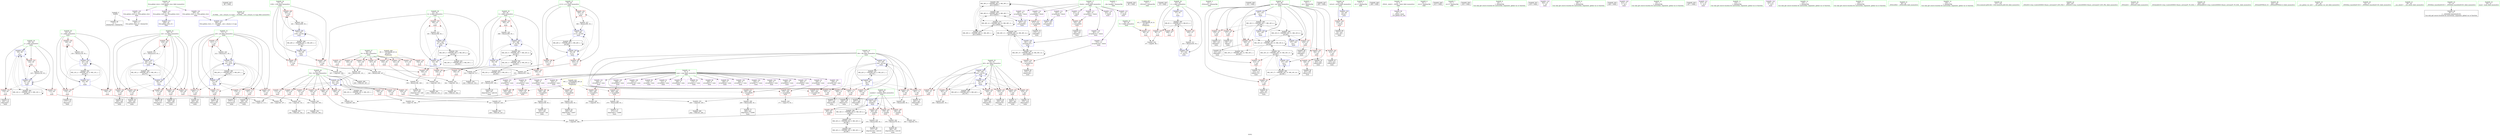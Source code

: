 digraph "SVFG" {
	label="SVFG";

	Node0x557d33d35b50 [shape=record,color=grey,label="{NodeID: 0\nNullPtr}"];
	Node0x557d33d35b50 -> Node0x557d33d374a0[style=solid];
	Node0x557d33d35b50 -> Node0x557d33d61360[style=solid];
	Node0x557d33daae10 [shape=record,color=black,label="{NodeID: 443\n89 = PHI()\n}"];
	Node0x557d33d600b0 [shape=record,color=red,label="{NodeID: 194\n349\<--81\n\<--k\nmain\n}"];
	Node0x557d33d600b0 -> Node0x557d33d71240[style=solid];
	Node0x557d33d38280 [shape=record,color=purple,label="{NodeID: 111\n192\<--10\narrayidx41\<--check\nmain\n}"];
	Node0x557d33d38280 -> Node0x557d33d60a70[style=solid];
	Node0x557d33d36460 [shape=record,color=green,label="{NodeID: 28\n61\<--62\nN2\<--N2_field_insensitive\nmain\n}"];
	Node0x557d33d36460 -> Node0x557d33d63220[style=solid];
	Node0x557d33d36460 -> Node0x557d33d632f0[style=solid];
	Node0x557d33d36460 -> Node0x557d33d633c0[style=solid];
	Node0x557d33d36460 -> Node0x557d33d63490[style=solid];
	Node0x557d33d36460 -> Node0x557d33d63560[style=solid];
	Node0x557d33d36460 -> Node0x557d33d63630[style=solid];
	Node0x557d33d36460 -> Node0x557d33d63700[style=solid];
	Node0x557d33d36460 -> Node0x557d33d637d0[style=solid];
	Node0x557d33d36460 -> Node0x557d33d638a0[style=solid];
	Node0x557d33d36460 -> Node0x557d33d615d0[style=solid];
	Node0x557d33d6fc20 [shape=record,color=black,label="{NodeID: 305\n333 = PHI(145, 331, )\n}"];
	Node0x557d33d61770 [shape=record,color=blue,label="{NodeID: 222\n65\<--88\nj\<--\nmain\n}"];
	Node0x557d33d61770 -> Node0x557d33d63be0[style=dashed];
	Node0x557d33d61770 -> Node0x557d33d63cb0[style=dashed];
	Node0x557d33d61770 -> Node0x557d33d63d80[style=dashed];
	Node0x557d33d61770 -> Node0x557d33d61770[style=dashed];
	Node0x557d33d61770 -> Node0x557d33d61840[style=dashed];
	Node0x557d33d61770 -> Node0x557d33d8ff80[style=dashed];
	Node0x557d33d63220 [shape=record,color=red,label="{NodeID: 139\n107\<--61\n\<--N2\nmain\n}"];
	Node0x557d33d63220 -> Node0x557d33d72440[style=solid];
	Node0x557d33d38810 [shape=record,color=black,label="{NodeID: 56\n174\<--173\nidxprom30\<--\nmain\n}"];
	Node0x557d33d72a40 [shape=record,color=grey,label="{NodeID: 333\n318 = cmp(316, 317, )\n}"];
	Node0x557d33d72a40 -> Node0x557d33d6f680[style=solid];
	Node0x557d33d648e0 [shape=record,color=red,label="{NodeID: 167\n198\<--69\n\<--i14\nmain\n}"];
	Node0x557d33d648e0 -> Node0x557d33d38cf0[style=solid];
	Node0x557d33d5f550 [shape=record,color=black,label="{NodeID: 84\n371\<--370\nidxprom144\<--sub143\nmain\n}"];
	Node0x557d33d344a0 [shape=record,color=green,label="{NodeID: 1\n7\<--1\n__dso_handle\<--dummyObj\nGlob }"];
	Node0x557d33daaf10 [shape=record,color=black,label="{NodeID: 444\n99 = PHI()\n}"];
	Node0x557d33d60180 [shape=record,color=red,label="{NodeID: 195\n390\<--81\n\<--k\nmain\n}"];
	Node0x557d33d60180 -> Node0x557d33d71b40[style=solid];
	Node0x557d33d38350 [shape=record,color=purple,label="{NodeID: 112\n207\<--10\narrayidx49\<--check\nmain\n}"];
	Node0x557d33d38350 -> Node0x557d33d61d20[style=solid];
	Node0x557d33d36530 [shape=record,color=green,label="{NodeID: 29\n63\<--64\ni\<--i_field_insensitive\nmain\n}"];
	Node0x557d33d36530 -> Node0x557d33d63970[style=solid];
	Node0x557d33d36530 -> Node0x557d33d63a40[style=solid];
	Node0x557d33d36530 -> Node0x557d33d63b10[style=solid];
	Node0x557d33d36530 -> Node0x557d33d616a0[style=solid];
	Node0x557d33d36530 -> Node0x557d33d61910[style=solid];
	Node0x557d33d701c0 [shape=record,color=grey,label="{NodeID: 306\n297 = Binary(296, 93, )\n}"];
	Node0x557d33d701c0 -> Node0x557d33d6a1f0[style=solid];
	Node0x557d33d61840 [shape=record,color=blue,label="{NodeID: 223\n65\<--125\nj\<--inc\nmain\n}"];
	Node0x557d33d61840 -> Node0x557d33d63be0[style=dashed];
	Node0x557d33d61840 -> Node0x557d33d63cb0[style=dashed];
	Node0x557d33d61840 -> Node0x557d33d63d80[style=dashed];
	Node0x557d33d61840 -> Node0x557d33d61770[style=dashed];
	Node0x557d33d61840 -> Node0x557d33d61840[style=dashed];
	Node0x557d33d61840 -> Node0x557d33d8ff80[style=dashed];
	Node0x557d33d632f0 [shape=record,color=red,label="{NodeID: 140\n113\<--61\n\<--N2\nmain\n}"];
	Node0x557d33d632f0 -> Node0x557d33d725c0[style=solid];
	Node0x557d33d388e0 [shape=record,color=black,label="{NodeID: 57\n177\<--176\nidxprom32\<--\nmain\n}"];
	Node0x557d33d72bc0 [shape=record,color=grey,label="{NodeID: 334\n342 = cmp(340, 341, )\n}"];
	Node0x557d33d72bc0 -> Node0x557d33d6e5a0[style=solid];
	Node0x557d33d649b0 [shape=record,color=red,label="{NodeID: 168\n216\<--69\n\<--i14\nmain\n}"];
	Node0x557d33d649b0 -> Node0x557d33d70c40[style=solid];
	Node0x557d33d5f620 [shape=record,color=black,label="{NodeID: 85\n374\<--373\ntobool146\<--\nmain\n}"];
	Node0x557d33d33f80 [shape=record,color=green,label="{NodeID: 2\n13\<--1\n_ZSt3cin\<--dummyObj\nGlob }"];
	Node0x557d33dab010 [shape=record,color=black,label="{NodeID: 445\n35 = PHI()\n}"];
	Node0x557d33d60250 [shape=record,color=red,label="{NodeID: 196\n340\<--83\n\<--l\nmain\n}"];
	Node0x557d33d60250 -> Node0x557d33d72bc0[style=solid];
	Node0x557d33d38420 [shape=record,color=purple,label="{NodeID: 113\n231\<--10\n\<--check\nmain\n}"];
	Node0x557d33d36600 [shape=record,color=green,label="{NodeID: 30\n65\<--66\nj\<--j_field_insensitive\nmain\n}"];
	Node0x557d33d36600 -> Node0x557d33d63be0[style=solid];
	Node0x557d33d36600 -> Node0x557d33d63cb0[style=solid];
	Node0x557d33d36600 -> Node0x557d33d63d80[style=solid];
	Node0x557d33d36600 -> Node0x557d33d61770[style=solid];
	Node0x557d33d36600 -> Node0x557d33d61840[style=solid];
	Node0x557d33d67b30 [shape=record,color=black,label="{NodeID: 390\nMR_6V_3 = PHI(MR_6V_4, MR_6V_2, )\npts\{58 \}\n}"];
	Node0x557d33d67b30 -> Node0x557d33d62930[style=dashed];
	Node0x557d33d67b30 -> Node0x557d33d62a00[style=dashed];
	Node0x557d33d67b30 -> Node0x557d33d62ad0[style=dashed];
	Node0x557d33d67b30 -> Node0x557d33d6abb0[style=dashed];
	Node0x557d33d70340 [shape=record,color=grey,label="{NodeID: 307\n102 = Binary(100, 101, )\n}"];
	Node0x557d33d70340 -> Node0x557d33d615d0[style=solid];
	Node0x557d33d61910 [shape=record,color=blue,label="{NodeID: 224\n63\<--130\ni\<--inc12\nmain\n}"];
	Node0x557d33d61910 -> Node0x557d33d63970[style=dashed];
	Node0x557d33d61910 -> Node0x557d33d63a40[style=dashed];
	Node0x557d33d61910 -> Node0x557d33d63b10[style=dashed];
	Node0x557d33d61910 -> Node0x557d33d61910[style=dashed];
	Node0x557d33d61910 -> Node0x557d33d8fab0[style=dashed];
	Node0x557d33d633c0 [shape=record,color=red,label="{NodeID: 141\n141\<--61\n\<--N2\nmain\n}"];
	Node0x557d33d633c0 -> Node0x557d33d73340[style=solid];
	Node0x557d33d389b0 [shape=record,color=black,label="{NodeID: 58\n184\<--183\nidxprom36\<--\nmain\n}"];
	Node0x557d33d72d40 [shape=record,color=grey,label="{NodeID: 335\n240 = cmp(238, 239, )\n}"];
	Node0x557d33d72d40 -> Node0x557d33d6d4c0[style=solid];
	Node0x557d33d64a80 [shape=record,color=red,label="{NodeID: 169\n158\<--71\n\<--j18\nmain\n}"];
	Node0x557d33d64a80 -> Node0x557d33d73ac0[style=solid];
	Node0x557d33d5f6f0 [shape=record,color=black,label="{NodeID: 86\n380\<--379\nidxprom150\<--sub149\nmain\n}"];
	Node0x557d33d34010 [shape=record,color=green,label="{NodeID: 3\n14\<--1\n_ZSt4cout\<--dummyObj\nGlob }"];
	Node0x557d33dab110 [shape=record,color=black,label="{NodeID: 446\n122 = PHI()\n}"];
	Node0x557d33d60320 [shape=record,color=red,label="{NodeID: 197\n356\<--83\n\<--l\nmain\n}"];
	Node0x557d33d60320 -> Node0x557d33d70ac0[style=solid];
	Node0x557d33d384f0 [shape=record,color=purple,label="{NodeID: 114\n272\<--10\narrayidx88\<--check\nmain\n}"];
	Node0x557d33d384f0 -> Node0x557d33d60e80[style=solid];
	Node0x557d33d366d0 [shape=record,color=green,label="{NodeID: 31\n67\<--68\nyes\<--yes_field_insensitive\nmain\n}"];
	Node0x557d33d366d0 -> Node0x557d33d63e50[style=solid];
	Node0x557d33d366d0 -> Node0x557d33d63f20[style=solid];
	Node0x557d33d366d0 -> Node0x557d33d63ff0[style=solid];
	Node0x557d33d366d0 -> Node0x557d33d640c0[style=solid];
	Node0x557d33d366d0 -> Node0x557d33d64190[style=solid];
	Node0x557d33d366d0 -> Node0x557d33d64260[style=solid];
	Node0x557d33d366d0 -> Node0x557d33d64330[style=solid];
	Node0x557d33d366d0 -> Node0x557d33d64400[style=solid];
	Node0x557d33d366d0 -> Node0x557d33d644d0[style=solid];
	Node0x557d33d366d0 -> Node0x557d33d619e0[style=solid];
	Node0x557d33d366d0 -> Node0x557d33d61c50[style=solid];
	Node0x557d33d366d0 -> Node0x557d33d69f80[style=solid];
	Node0x557d33d366d0 -> Node0x557d33d6a6d0[style=solid];
	Node0x557d33d67c20 [shape=record,color=black,label="{NodeID: 391\nMR_10V_2 = PHI(MR_10V_3, MR_10V_1, )\npts\{62 \}\n}"];
	Node0x557d33d67c20 -> Node0x557d33d615d0[style=dashed];
	Node0x557d33d704c0 [shape=record,color=grey,label="{NodeID: 308\n292 = Binary(291, 93, )\n}"];
	Node0x557d33d704c0 -> Node0x557d33d6a120[style=solid];
	Node0x557d33d619e0 [shape=record,color=blue,label="{NodeID: 225\n67\<--134\nyes\<--\nmain\n}"];
	Node0x557d33d619e0 -> Node0x557d33d63e50[style=dashed];
	Node0x557d33d619e0 -> Node0x557d33d63ff0[style=dashed];
	Node0x557d33d619e0 -> Node0x557d33d7fa80[style=dashed];
	Node0x557d33d619e0 -> Node0x557d33d81d80[style=dashed];
	Node0x557d33d619e0 -> Node0x557d33d85880[style=dashed];
	Node0x557d33d63490 [shape=record,color=red,label="{NodeID: 142\n159\<--61\n\<--N2\nmain\n}"];
	Node0x557d33d63490 -> Node0x557d33d73ac0[style=solid];
	Node0x557d33d38a80 [shape=record,color=black,label="{NodeID: 59\n187\<--186\nidxprom38\<--\nmain\n}"];
	Node0x557d33d72ec0 [shape=record,color=grey,label="{NodeID: 336\n307 = cmp(305, 306, )\n}"];
	Node0x557d33d72ec0 -> Node0x557d33d6da60[style=solid];
	Node0x557d33d64b50 [shape=record,color=red,label="{NodeID: 170\n167\<--71\n\<--j18\nmain\n}"];
	Node0x557d33d64b50 -> Node0x557d33d38740[style=solid];
	Node0x557d33d5f7c0 [shape=record,color=black,label="{NodeID: 87\n415\<--414\ntobool168\<--\nmain\n}"];
	Node0x557d33d30280 [shape=record,color=green,label="{NodeID: 4\n15\<--1\n.str\<--dummyObj\nGlob }"];
	Node0x557d33dab210 [shape=record,color=black,label="{NodeID: 447\n405 = PHI()\n}"];
	Node0x557d33d603f0 [shape=record,color=red,label="{NodeID: 198\n385\<--83\n\<--l\nmain\n}"];
	Node0x557d33d603f0 -> Node0x557d33d71e40[style=solid];
	Node0x557d33d385c0 [shape=record,color=purple,label="{NodeID: 115\n287\<--10\narrayidx98\<--check\nmain\n}"];
	Node0x557d33d385c0 -> Node0x557d33d6a050[style=solid];
	Node0x557d33d367a0 [shape=record,color=green,label="{NodeID: 32\n69\<--70\ni14\<--i14_field_insensitive\nmain\n}"];
	Node0x557d33d367a0 -> Node0x557d33d645a0[style=solid];
	Node0x557d33d367a0 -> Node0x557d33d64670[style=solid];
	Node0x557d33d367a0 -> Node0x557d33d64740[style=solid];
	Node0x557d33d367a0 -> Node0x557d33d64810[style=solid];
	Node0x557d33d367a0 -> Node0x557d33d648e0[style=solid];
	Node0x557d33d367a0 -> Node0x557d33d649b0[style=solid];
	Node0x557d33d367a0 -> Node0x557d33d61ab0[style=solid];
	Node0x557d33d367a0 -> Node0x557d33d69d50[style=solid];
	Node0x557d33d8fab0 [shape=record,color=black,label="{NodeID: 392\nMR_12V_2 = PHI(MR_12V_4, MR_12V_1, )\npts\{64 \}\n}"];
	Node0x557d33d8fab0 -> Node0x557d33d616a0[style=dashed];
	Node0x557d33d70640 [shape=record,color=grey,label="{NodeID: 309\n285 = Binary(284, 93, )\n}"];
	Node0x557d33d70640 -> Node0x557d33d5efa0[style=solid];
	Node0x557d33d61ab0 [shape=record,color=blue,label="{NodeID: 226\n69\<--88\ni14\<--\nmain\n}"];
	Node0x557d33d61ab0 -> Node0x557d33d645a0[style=dashed];
	Node0x557d33d61ab0 -> Node0x557d33d64670[style=dashed];
	Node0x557d33d61ab0 -> Node0x557d33d64740[style=dashed];
	Node0x557d33d61ab0 -> Node0x557d33d64810[style=dashed];
	Node0x557d33d61ab0 -> Node0x557d33d648e0[style=dashed];
	Node0x557d33d61ab0 -> Node0x557d33d649b0[style=dashed];
	Node0x557d33d61ab0 -> Node0x557d33d69d50[style=dashed];
	Node0x557d33d61ab0 -> Node0x557d33d90980[style=dashed];
	Node0x557d33d63560 [shape=record,color=red,label="{NodeID: 143\n180\<--61\n\<--N2\nmain\n}"];
	Node0x557d33d63560 -> Node0x557d33d73640[style=solid];
	Node0x557d33d38b50 [shape=record,color=black,label="{NodeID: 60\n191\<--190\nidxprom40\<--sub\nmain\n}"];
	Node0x557d33d73040 [shape=record,color=grey,label="{NodeID: 337\n227 = cmp(225, 226, )\n}"];
	Node0x557d33d73040 -> Node0x557d33d6e000[style=solid];
	Node0x557d33d64c20 [shape=record,color=red,label="{NodeID: 171\n176\<--71\n\<--j18\nmain\n}"];
	Node0x557d33d64c20 -> Node0x557d33d388e0[style=solid];
	Node0x557d33d5f890 [shape=record,color=black,label="{NodeID: 88\n52\<--434\nmain_ret\<--\nmain\n}"];
	Node0x557d33d30310 [shape=record,color=green,label="{NodeID: 5\n17\<--1\n.str.1\<--dummyObj\nGlob }"];
	Node0x557d33dab370 [shape=record,color=black,label="{NodeID: 448\n409 = PHI()\n}"];
	Node0x557d33d604c0 [shape=record,color=red,label="{NodeID: 199\n362\<--85\n\<--number\nmain\n}"];
	Node0x557d33d604c0 -> Node0x557d33d737c0[style=solid];
	Node0x557d33d61f70 [shape=record,color=purple,label="{NodeID: 116\n322\<--10\n\<--check\nmain\n}"];
	Node0x557d33d36870 [shape=record,color=green,label="{NodeID: 33\n71\<--72\nj18\<--j18_field_insensitive\nmain\n}"];
	Node0x557d33d36870 -> Node0x557d33d64a80[style=solid];
	Node0x557d33d36870 -> Node0x557d33d64b50[style=solid];
	Node0x557d33d36870 -> Node0x557d33d64c20[style=solid];
	Node0x557d33d36870 -> Node0x557d33d64cf0[style=solid];
	Node0x557d33d36870 -> Node0x557d33d64dc0[style=solid];
	Node0x557d33d36870 -> Node0x557d33d64e90[style=solid];
	Node0x557d33d36870 -> Node0x557d33d61b80[style=solid];
	Node0x557d33d36870 -> Node0x557d33d61df0[style=solid];
	Node0x557d33d8ff80 [shape=record,color=black,label="{NodeID: 393\nMR_14V_2 = PHI(MR_14V_3, MR_14V_1, )\npts\{66 \}\n}"];
	Node0x557d33d8ff80 -> Node0x557d33d61770[style=dashed];
	Node0x557d33d8ff80 -> Node0x557d33d8ff80[style=dashed];
	Node0x557d33d707c0 [shape=record,color=grey,label="{NodeID: 310\n355 = Binary(353, 354, )\n}"];
	Node0x557d33d707c0 -> Node0x557d33d70ac0[style=solid];
	Node0x557d33d61b80 [shape=record,color=blue,label="{NodeID: 227\n71\<--88\nj18\<--\nmain\n}"];
	Node0x557d33d61b80 -> Node0x557d33d64a80[style=dashed];
	Node0x557d33d61b80 -> Node0x557d33d64b50[style=dashed];
	Node0x557d33d61b80 -> Node0x557d33d64c20[style=dashed];
	Node0x557d33d61b80 -> Node0x557d33d64cf0[style=dashed];
	Node0x557d33d61b80 -> Node0x557d33d64dc0[style=dashed];
	Node0x557d33d61b80 -> Node0x557d33d64e90[style=dashed];
	Node0x557d33d61b80 -> Node0x557d33d61b80[style=dashed];
	Node0x557d33d61b80 -> Node0x557d33d61df0[style=dashed];
	Node0x557d33d61b80 -> Node0x557d33d90e80[style=dashed];
	Node0x557d33d63630 [shape=record,color=red,label="{NodeID: 144\n226\<--61\n\<--N2\nmain\n}"];
	Node0x557d33d63630 -> Node0x557d33d73040[style=solid];
	Node0x557d33d38c20 [shape=record,color=black,label="{NodeID: 61\n194\<--193\ntobool42\<--\nmain\n}"];
	Node0x557d33d731c0 [shape=record,color=grey,label="{NodeID: 338\n331 = cmp(329, 330, )\n}"];
	Node0x557d33d731c0 -> Node0x557d33d6fc20[style=solid];
	Node0x557d33d64cf0 [shape=record,color=red,label="{NodeID: 172\n186\<--71\n\<--j18\nmain\n}"];
	Node0x557d33d64cf0 -> Node0x557d33d38a80[style=solid];
	Node0x557d33d5f960 [shape=record,color=purple,label="{NodeID: 89\n34\<--4\n\<--_ZStL8__ioinit\n__cxx_global_var_init\n}"];
	Node0x557d33d303a0 [shape=record,color=green,label="{NodeID: 6\n19\<--1\n.str.2\<--dummyObj\nGlob }"];
	Node0x557d33dab470 [shape=record,color=black,label="{NodeID: 449\n413 = PHI()\n}"];
	Node0x557d33d85880 [shape=record,color=black,label="{NodeID: 366\nMR_16V_9 = PHI(MR_16V_11, MR_16V_8, )\npts\{68 \}\n}"];
	Node0x557d33d85880 -> Node0x557d33d63ff0[style=dashed];
	Node0x557d33d85880 -> Node0x557d33d640c0[style=dashed];
	Node0x557d33d85880 -> Node0x557d33d69f80[style=dashed];
	Node0x557d33d85880 -> Node0x557d33d81d80[style=dashed];
	Node0x557d33d85880 -> Node0x557d33d85880[style=dashed];
	Node0x557d33d60590 [shape=record,color=red,label="{NodeID: 200\n365\<--85\n\<--number\nmain\n}"];
	Node0x557d33d60590 -> Node0x557d33d734c0[style=solid];
	Node0x557d33d62040 [shape=record,color=purple,label="{NodeID: 117\n372\<--10\narrayidx145\<--check\nmain\n}"];
	Node0x557d33d62040 -> Node0x557d33d610f0[style=solid];
	Node0x557d33d36940 [shape=record,color=green,label="{NodeID: 34\n73\<--74\ni56\<--i56_field_insensitive\nmain\n}"];
	Node0x557d33d36940 -> Node0x557d33d64f60[style=solid];
	Node0x557d33d36940 -> Node0x557d33d65030[style=solid];
	Node0x557d33d36940 -> Node0x557d33d65100[style=solid];
	Node0x557d33d36940 -> Node0x557d33d651d0[style=solid];
	Node0x557d33d36940 -> Node0x557d33d652a0[style=solid];
	Node0x557d33d36940 -> Node0x557d33d65370[style=solid];
	Node0x557d33d36940 -> Node0x557d33d69de0[style=solid];
	Node0x557d33d36940 -> Node0x557d33d6a1f0[style=solid];
	Node0x557d33d90480 [shape=record,color=black,label="{NodeID: 394\nMR_16V_2 = PHI(MR_16V_12, MR_16V_1, )\npts\{68 \}\n}"];
	Node0x557d33d90480 -> Node0x557d33d619e0[style=dashed];
	Node0x557d33d70940 [shape=record,color=grey,label="{NodeID: 311\n431 = Binary(430, 93, )\n}"];
	Node0x557d33d70940 -> Node0x557d33d6abb0[style=solid];
	Node0x557d33d61c50 [shape=record,color=blue,label="{NodeID: 228\n67\<--149\nyes\<--\nmain\n}"];
	Node0x557d33d61c50 -> Node0x557d33d7fa80[style=dashed];
	Node0x557d33d63700 [shape=record,color=red,label="{NodeID: 145\n239\<--61\n\<--N2\nmain\n}"];
	Node0x557d33d63700 -> Node0x557d33d72d40[style=solid];
	Node0x557d33d38cf0 [shape=record,color=black,label="{NodeID: 62\n199\<--198\nidxprom43\<--\nmain\n}"];
	Node0x557d33d95ca0 [shape=record,color=yellow,style=double,label="{NodeID: 422\n36V_1 = ENCHI(MR_36V_0)\npts\{90000 \}\nFun[main]}"];
	Node0x557d33d95ca0 -> Node0x557d33d60800[style=dashed];
	Node0x557d33d95ca0 -> Node0x557d33d608d0[style=dashed];
	Node0x557d33d95ca0 -> Node0x557d33d609a0[style=dashed];
	Node0x557d33d95ca0 -> Node0x557d33d60b40[style=dashed];
	Node0x557d33d95ca0 -> Node0x557d33d60c10[style=dashed];
	Node0x557d33d95ca0 -> Node0x557d33d60ce0[style=dashed];
	Node0x557d33d95ca0 -> Node0x557d33d60db0[style=dashed];
	Node0x557d33d95ca0 -> Node0x557d33d60f50[style=dashed];
	Node0x557d33d95ca0 -> Node0x557d33d61020[style=dashed];
	Node0x557d33d73340 [shape=record,color=grey,label="{NodeID: 339\n142 = cmp(140, 141, )\n}"];
	Node0x557d33d73340 -> Node0x557d33d6f0e0[style=solid];
	Node0x557d33d64dc0 [shape=record,color=red,label="{NodeID: 173\n201\<--71\n\<--j18\nmain\n}"];
	Node0x557d33d64dc0 -> Node0x557d33d38dc0[style=solid];
	Node0x557d33d5fa30 [shape=record,color=purple,label="{NodeID: 90\n118\<--8\narrayidx\<--num\nmain\n}"];
	Node0x557d33d345d0 [shape=record,color=green,label="{NodeID: 7\n21\<--1\n.str.3\<--dummyObj\nGlob }"];
	Node0x557d33dab540 [shape=record,color=black,label="{NodeID: 450\n418 = PHI()\n}"];
	Node0x557d33d60660 [shape=record,color=red,label="{NodeID: 201\n369\<--85\n\<--number\nmain\n}"];
	Node0x557d33d60660 -> Node0x557d33d71540[style=solid];
	Node0x557d33d62110 [shape=record,color=purple,label="{NodeID: 118\n381\<--10\narrayidx151\<--check\nmain\n}"];
	Node0x557d33d62110 -> Node0x557d33d6a7a0[style=solid];
	Node0x557d33d36a10 [shape=record,color=green,label="{NodeID: 35\n75\<--76\nj63\<--j63_field_insensitive\nmain\n}"];
	Node0x557d33d36a10 -> Node0x557d33d65440[style=solid];
	Node0x557d33d36a10 -> Node0x557d33d65510[style=solid];
	Node0x557d33d36a10 -> Node0x557d33d655e0[style=solid];
	Node0x557d33d36a10 -> Node0x557d33d656b0[style=solid];
	Node0x557d33d36a10 -> Node0x557d33d65780[style=solid];
	Node0x557d33d36a10 -> Node0x557d33d65850[style=solid];
	Node0x557d33d36a10 -> Node0x557d33d69eb0[style=solid];
	Node0x557d33d36a10 -> Node0x557d33d6a120[style=solid];
	Node0x557d33d90980 [shape=record,color=black,label="{NodeID: 395\nMR_18V_2 = PHI(MR_18V_4, MR_18V_1, )\npts\{70 \}\n}"];
	Node0x557d33d90980 -> Node0x557d33d61ab0[style=dashed];
	Node0x557d33d70ac0 [shape=record,color=grey,label="{NodeID: 312\n357 = Binary(355, 356, )\n}"];
	Node0x557d33d70ac0 -> Node0x557d33d5f480[style=solid];
	Node0x557d33d61d20 [shape=record,color=blue,label="{NodeID: 229\n207\<--134\narrayidx49\<--\nmain\n}"];
	Node0x557d33d61d20 -> Node0x557d33d80480[style=dashed];
	Node0x557d33d637d0 [shape=record,color=red,label="{NodeID: 146\n260\<--61\n\<--N2\nmain\n}"];
	Node0x557d33d637d0 -> Node0x557d33d72740[style=solid];
	Node0x557d33d38dc0 [shape=record,color=black,label="{NodeID: 63\n202\<--201\nidxprom45\<--\nmain\n}"];
	Node0x557d33d734c0 [shape=record,color=grey,label="{NodeID: 340\n367 = cmp(365, 366, )\n}"];
	Node0x557d33d64e90 [shape=record,color=red,label="{NodeID: 174\n211\<--71\n\<--j18\nmain\n}"];
	Node0x557d33d64e90 -> Node0x557d33d716c0[style=solid];
	Node0x557d33d5fb00 [shape=record,color=purple,label="{NodeID: 91\n121\<--8\narrayidx9\<--num\nmain\n}"];
	Node0x557d33d34660 [shape=record,color=green,label="{NodeID: 8\n24\<--1\n\<--dummyObj\nCan only get source location for instruction, argument, global var or function.}"];
	Node0x557d33dab670 [shape=record,color=black,label="{NodeID: 451\n419 = PHI()\n}"];
	Node0x557d33d86280 [shape=record,color=black,label="{NodeID: 368\nMR_38V_8 = PHI(MR_38V_9, MR_38V_7, )\npts\{120000 \}\n}"];
	Node0x557d33d86280 -> Node0x557d33d60e80[style=dashed];
	Node0x557d33d86280 -> Node0x557d33d6a050[style=dashed];
	Node0x557d33d86280 -> Node0x557d33d86280[style=dashed];
	Node0x557d33d86280 -> Node0x557d33d88a80[style=dashed];
	Node0x557d33d86280 -> Node0x557d33d93680[style=dashed];
	Node0x557d33d60730 [shape=record,color=red,label="{NodeID: 202\n378\<--85\n\<--number\nmain\n}"];
	Node0x557d33d60730 -> Node0x557d33d719c0[style=solid];
	Node0x557d33d621e0 [shape=record,color=purple,label="{NodeID: 119\n404\<--15\n\<--.str\nmain\n}"];
	Node0x557d33d36ae0 [shape=record,color=green,label="{NodeID: 36\n77\<--78\ni106\<--i106_field_insensitive\nmain\n}"];
	Node0x557d33d36ae0 -> Node0x557d33d65920[style=solid];
	Node0x557d33d36ae0 -> Node0x557d33d659f0[style=solid];
	Node0x557d33d36ae0 -> Node0x557d33d65ac0[style=solid];
	Node0x557d33d36ae0 -> Node0x557d33d6a2c0[style=solid];
	Node0x557d33d36ae0 -> Node0x557d33d6aae0[style=solid];
	Node0x557d33d90e80 [shape=record,color=black,label="{NodeID: 396\nMR_20V_2 = PHI(MR_20V_3, MR_20V_1, )\npts\{72 \}\n}"];
	Node0x557d33d90e80 -> Node0x557d33d61b80[style=dashed];
	Node0x557d33d90e80 -> Node0x557d33d90e80[style=dashed];
	Node0x557d33d70c40 [shape=record,color=grey,label="{NodeID: 313\n217 = Binary(216, 93, )\n}"];
	Node0x557d33d70c40 -> Node0x557d33d69d50[style=solid];
	Node0x557d33d61df0 [shape=record,color=blue,label="{NodeID: 230\n71\<--212\nj18\<--inc51\nmain\n}"];
	Node0x557d33d61df0 -> Node0x557d33d64a80[style=dashed];
	Node0x557d33d61df0 -> Node0x557d33d64b50[style=dashed];
	Node0x557d33d61df0 -> Node0x557d33d64c20[style=dashed];
	Node0x557d33d61df0 -> Node0x557d33d64cf0[style=dashed];
	Node0x557d33d61df0 -> Node0x557d33d64dc0[style=dashed];
	Node0x557d33d61df0 -> Node0x557d33d64e90[style=dashed];
	Node0x557d33d61df0 -> Node0x557d33d61b80[style=dashed];
	Node0x557d33d61df0 -> Node0x557d33d61df0[style=dashed];
	Node0x557d33d61df0 -> Node0x557d33d90e80[style=dashed];
	Node0x557d33d638a0 [shape=record,color=red,label="{NodeID: 147\n366\<--61\n\<--N2\nmain\n}"];
	Node0x557d33d638a0 -> Node0x557d33d734c0[style=solid];
	Node0x557d33d38e90 [shape=record,color=black,label="{NodeID: 64\n206\<--205\nidxprom48\<--sub47\nmain\n}"];
	Node0x557d33d73640 [shape=record,color=grey,label="{NodeID: 341\n181 = cmp(179, 180, )\n}"];
	Node0x557d33d64f60 [shape=record,color=red,label="{NodeID: 175\n225\<--73\n\<--i56\nmain\n}"];
	Node0x557d33d64f60 -> Node0x557d33d73040[style=solid];
	Node0x557d33d5fbd0 [shape=record,color=purple,label="{NodeID: 92\n166\<--8\narrayidx26\<--num\nmain\n}"];
	Node0x557d33d346f0 [shape=record,color=green,label="{NodeID: 9\n88\<--1\n\<--dummyObj\nCan only get source location for instruction, argument, global var or function.}"];
	Node0x557d33dab740 [shape=record,color=black,label="{NodeID: 452\n426 = PHI()\n}"];
	Node0x557d33d60800 [shape=record,color=red,label="{NodeID: 203\n170\<--169\n\<--arrayidx28\nmain\n}"];
	Node0x557d33d60800 -> Node0x557d33d73940[style=solid];
	Node0x557d33d622b0 [shape=record,color=purple,label="{NodeID: 120\n412\<--17\n\<--.str.1\nmain\n}"];
	Node0x557d33d36bb0 [shape=record,color=green,label="{NodeID: 37\n79\<--80\nj113\<--j113_field_insensitive\nmain\n}"];
	Node0x557d33d36bb0 -> Node0x557d33d65b90[style=solid];
	Node0x557d33d36bb0 -> Node0x557d33d65c60[style=solid];
	Node0x557d33d36bb0 -> Node0x557d33d5ff10[style=solid];
	Node0x557d33d36bb0 -> Node0x557d33d6a390[style=solid];
	Node0x557d33d36bb0 -> Node0x557d33d6aa10[style=solid];
	Node0x557d33d91380 [shape=record,color=black,label="{NodeID: 397\nMR_22V_2 = PHI(MR_22V_4, MR_22V_1, )\npts\{74 \}\n}"];
	Node0x557d33d91380 -> Node0x557d33d69de0[style=dashed];
	Node0x557d33d70dc0 [shape=record,color=grey,label="{NodeID: 314\n125 = Binary(124, 93, )\n}"];
	Node0x557d33d70dc0 -> Node0x557d33d61840[style=solid];
	Node0x557d33d69d50 [shape=record,color=blue,label="{NodeID: 231\n69\<--217\ni14\<--inc54\nmain\n}"];
	Node0x557d33d69d50 -> Node0x557d33d645a0[style=dashed];
	Node0x557d33d69d50 -> Node0x557d33d64670[style=dashed];
	Node0x557d33d69d50 -> Node0x557d33d64740[style=dashed];
	Node0x557d33d69d50 -> Node0x557d33d64810[style=dashed];
	Node0x557d33d69d50 -> Node0x557d33d648e0[style=dashed];
	Node0x557d33d69d50 -> Node0x557d33d649b0[style=dashed];
	Node0x557d33d69d50 -> Node0x557d33d69d50[style=dashed];
	Node0x557d33d69d50 -> Node0x557d33d90980[style=dashed];
	Node0x557d33d63970 [shape=record,color=red,label="{NodeID: 148\n106\<--63\n\<--i\nmain\n}"];
	Node0x557d33d63970 -> Node0x557d33d72440[style=solid];
	Node0x557d33d38f60 [shape=record,color=black,label="{NodeID: 65\n223\<--222\ntobool58\<--\nmain\n}"];
	Node0x557d33d737c0 [shape=record,color=grey,label="{NodeID: 342\n363 = cmp(362, 93, )\n}"];
	Node0x557d33d65030 [shape=record,color=red,label="{NodeID: 176\n247\<--73\n\<--i56\nmain\n}"];
	Node0x557d33d65030 -> Node0x557d33d5e950[style=solid];
	Node0x557d33d5fca0 [shape=record,color=purple,label="{NodeID: 93\n169\<--8\narrayidx28\<--num\nmain\n}"];
	Node0x557d33d5fca0 -> Node0x557d33d60800[style=solid];
	Node0x557d33d34780 [shape=record,color=green,label="{NodeID: 10\n93\<--1\n\<--dummyObj\nCan only get source location for instruction, argument, global var or function.}"];
	Node0x557d33dab870 [shape=record,color=black,label="{NodeID: 453\n427 = PHI()\n}"];
	Node0x557d33d608d0 [shape=record,color=red,label="{NodeID: 204\n179\<--178\n\<--arrayidx33\nmain\n}"];
	Node0x557d33d608d0 -> Node0x557d33d73640[style=solid];
	Node0x557d33d62380 [shape=record,color=purple,label="{NodeID: 121\n417\<--19\n\<--.str.2\nmain\n}"];
	Node0x557d33d36c80 [shape=record,color=green,label="{NodeID: 38\n81\<--82\nk\<--k_field_insensitive\nmain\n}"];
	Node0x557d33d36c80 -> Node0x557d33d5ffe0[style=solid];
	Node0x557d33d36c80 -> Node0x557d33d600b0[style=solid];
	Node0x557d33d36c80 -> Node0x557d33d60180[style=solid];
	Node0x557d33d36c80 -> Node0x557d33d6a460[style=solid];
	Node0x557d33d36c80 -> Node0x557d33d6a940[style=solid];
	Node0x557d33d91880 [shape=record,color=black,label="{NodeID: 398\nMR_24V_2 = PHI(MR_24V_3, MR_24V_1, )\npts\{76 \}\n}"];
	Node0x557d33d91880 -> Node0x557d33d69eb0[style=dashed];
	Node0x557d33d91880 -> Node0x557d33d91880[style=dashed];
	Node0x557d33d70f40 [shape=record,color=grey,label="{NodeID: 315\n130 = Binary(129, 93, )\n}"];
	Node0x557d33d70f40 -> Node0x557d33d61910[style=solid];
	Node0x557d33d69de0 [shape=record,color=blue,label="{NodeID: 232\n73\<--88\ni56\<--\nmain\n}"];
	Node0x557d33d69de0 -> Node0x557d33d64f60[style=dashed];
	Node0x557d33d69de0 -> Node0x557d33d65030[style=dashed];
	Node0x557d33d69de0 -> Node0x557d33d65100[style=dashed];
	Node0x557d33d69de0 -> Node0x557d33d651d0[style=dashed];
	Node0x557d33d69de0 -> Node0x557d33d652a0[style=dashed];
	Node0x557d33d69de0 -> Node0x557d33d65370[style=dashed];
	Node0x557d33d69de0 -> Node0x557d33d6a1f0[style=dashed];
	Node0x557d33d69de0 -> Node0x557d33d91380[style=dashed];
	Node0x557d33d63a40 [shape=record,color=red,label="{NodeID: 149\n116\<--63\n\<--i\nmain\n}"];
	Node0x557d33d63a40 -> Node0x557d33d34b00[style=solid];
	Node0x557d33d39030 [shape=record,color=black,label="{NodeID: 66\n236\<--235\ntobool65\<--\nmain\n}"];
	Node0x557d33d73940 [shape=record,color=grey,label="{NodeID: 343\n171 = cmp(170, 93, )\n}"];
	Node0x557d33d65100 [shape=record,color=red,label="{NodeID: 177\n256\<--73\n\<--i56\nmain\n}"];
	Node0x557d33d65100 -> Node0x557d33d5ea70[style=solid];
	Node0x557d33d5fd70 [shape=record,color=purple,label="{NodeID: 94\n175\<--8\narrayidx31\<--num\nmain\n}"];
	Node0x557d33d34850 [shape=record,color=green,label="{NodeID: 11\n134\<--1\n\<--dummyObj\nCan only get source location for instruction, argument, global var or function.}"];
	Node0x557d33d609a0 [shape=record,color=red,label="{NodeID: 205\n189\<--188\n\<--arrayidx39\nmain\n}"];
	Node0x557d33d609a0 -> Node0x557d33d713c0[style=solid];
	Node0x557d33d62450 [shape=record,color=purple,label="{NodeID: 122\n425\<--21\n\<--.str.3\nmain\n}"];
	Node0x557d33d36d50 [shape=record,color=green,label="{NodeID: 39\n83\<--84\nl\<--l_field_insensitive\nmain\n}"];
	Node0x557d33d36d50 -> Node0x557d33d60250[style=solid];
	Node0x557d33d36d50 -> Node0x557d33d60320[style=solid];
	Node0x557d33d36d50 -> Node0x557d33d603f0[style=solid];
	Node0x557d33d36d50 -> Node0x557d33d6a530[style=solid];
	Node0x557d33d36d50 -> Node0x557d33d6a870[style=solid];
	Node0x557d33d91d80 [shape=record,color=black,label="{NodeID: 399\nMR_26V_2 = PHI(MR_26V_4, MR_26V_1, )\npts\{78 \}\n}"];
	Node0x557d33d91d80 -> Node0x557d33d6a2c0[style=dashed];
	Node0x557d33d710c0 [shape=record,color=grey,label="{NodeID: 316\n348 = Binary(346, 347, )\n}"];
	Node0x557d33d710c0 -> Node0x557d33d71240[style=solid];
	Node0x557d33d69eb0 [shape=record,color=blue,label="{NodeID: 233\n75\<--88\nj63\<--\nmain\n}"];
	Node0x557d33d69eb0 -> Node0x557d33d65440[style=dashed];
	Node0x557d33d69eb0 -> Node0x557d33d65510[style=dashed];
	Node0x557d33d69eb0 -> Node0x557d33d655e0[style=dashed];
	Node0x557d33d69eb0 -> Node0x557d33d656b0[style=dashed];
	Node0x557d33d69eb0 -> Node0x557d33d65780[style=dashed];
	Node0x557d33d69eb0 -> Node0x557d33d65850[style=dashed];
	Node0x557d33d69eb0 -> Node0x557d33d69eb0[style=dashed];
	Node0x557d33d69eb0 -> Node0x557d33d6a120[style=dashed];
	Node0x557d33d69eb0 -> Node0x557d33d91880[style=dashed];
	Node0x557d33d63b10 [shape=record,color=red,label="{NodeID: 150\n129\<--63\n\<--i\nmain\n}"];
	Node0x557d33d63b10 -> Node0x557d33d70f40[style=solid];
	Node0x557d33d5e8c0 [shape=record,color=black,label="{NodeID: 67\n245\<--244\nidxprom70\<--\nmain\n}"];
	Node0x557d33d73ac0 [shape=record,color=grey,label="{NodeID: 344\n160 = cmp(158, 159, )\n}"];
	Node0x557d33d73ac0 -> Node0x557d33d6eb40[style=solid];
	Node0x557d33d651d0 [shape=record,color=red,label="{NodeID: 178\n266\<--73\n\<--i56\nmain\n}"];
	Node0x557d33d651d0 -> Node0x557d33d5eb90[style=solid];
	Node0x557d33d5fe40 [shape=record,color=purple,label="{NodeID: 95\n178\<--8\narrayidx33\<--num\nmain\n}"];
	Node0x557d33d5fe40 -> Node0x557d33d608d0[style=solid];
	Node0x557d33d34920 [shape=record,color=green,label="{NodeID: 12\n145\<--1\n\<--dummyObj\nCan only get source location for instruction, argument, global var or function.}"];
	Node0x557d33d60a70 [shape=record,color=red,label="{NodeID: 206\n193\<--192\n\<--arrayidx41\nmain\n}"];
	Node0x557d33d60a70 -> Node0x557d33d38c20[style=solid];
	Node0x557d33d62520 [shape=record,color=purple,label="{NodeID: 123\n459\<--23\nllvm.global_ctors_0\<--llvm.global_ctors\nGlob }"];
	Node0x557d33d62520 -> Node0x557d33d611c0[style=solid];
	Node0x557d33d36e20 [shape=record,color=green,label="{NodeID: 40\n85\<--86\nnumber\<--number_field_insensitive\nmain\n}"];
	Node0x557d33d36e20 -> Node0x557d33d604c0[style=solid];
	Node0x557d33d36e20 -> Node0x557d33d60590[style=solid];
	Node0x557d33d36e20 -> Node0x557d33d60660[style=solid];
	Node0x557d33d36e20 -> Node0x557d33d60730[style=solid];
	Node0x557d33d36e20 -> Node0x557d33d6a600[style=solid];
	Node0x557d33d92280 [shape=record,color=black,label="{NodeID: 400\nMR_28V_2 = PHI(MR_28V_3, MR_28V_1, )\npts\{80 \}\n}"];
	Node0x557d33d92280 -> Node0x557d33d6a390[style=dashed];
	Node0x557d33d92280 -> Node0x557d33d92280[style=dashed];
	Node0x557d33d71240 [shape=record,color=grey,label="{NodeID: 317\n350 = Binary(348, 349, )\n}"];
	Node0x557d33d71240 -> Node0x557d33d5f3b0[style=solid];
	Node0x557d33d69f80 [shape=record,color=blue,label="{NodeID: 234\n67\<--149\nyes\<--\nmain\n}"];
	Node0x557d33d69f80 -> Node0x557d33d85880[style=dashed];
	Node0x557d33d63be0 [shape=record,color=red,label="{NodeID: 151\n112\<--65\n\<--j\nmain\n}"];
	Node0x557d33d63be0 -> Node0x557d33d725c0[style=solid];
	Node0x557d33d5e950 [shape=record,color=black,label="{NodeID: 68\n248\<--247\nidxprom72\<--\nmain\n}"];
	Node0x557d33d652a0 [shape=record,color=red,label="{NodeID: 179\n281\<--73\n\<--i56\nmain\n}"];
	Node0x557d33d652a0 -> Node0x557d33d5eed0[style=solid];
	Node0x557d33d37650 [shape=record,color=purple,label="{NodeID: 96\n185\<--8\narrayidx37\<--num\nmain\n}"];
	Node0x557d33d35060 [shape=record,color=green,label="{NodeID: 13\n149\<--1\n\<--dummyObj\nCan only get source location for instruction, argument, global var or function.}"];
	Node0x557d33d60b40 [shape=record,color=red,label="{NodeID: 207\n204\<--203\n\<--arrayidx46\nmain\n}"];
	Node0x557d33d60b40 -> Node0x557d33d71840[style=solid];
	Node0x557d33d625f0 [shape=record,color=purple,label="{NodeID: 124\n460\<--23\nllvm.global_ctors_1\<--llvm.global_ctors\nGlob }"];
	Node0x557d33d625f0 -> Node0x557d33d61290[style=solid];
	Node0x557d33d36ef0 [shape=record,color=green,label="{NodeID: 41\n90\<--91\n_ZNSirsERi\<--_ZNSirsERi_field_insensitive\n}"];
	Node0x557d33d92780 [shape=record,color=black,label="{NodeID: 401\nMR_30V_2 = PHI(MR_30V_3, MR_30V_1, )\npts\{82 \}\n}"];
	Node0x557d33d92780 -> Node0x557d33d82c80[style=dashed];
	Node0x557d33d713c0 [shape=record,color=grey,label="{NodeID: 318\n190 = Binary(189, 93, )\n}"];
	Node0x557d33d713c0 -> Node0x557d33d38b50[style=solid];
	Node0x557d33d6a050 [shape=record,color=blue,label="{NodeID: 235\n287\<--134\narrayidx98\<--\nmain\n}"];
	Node0x557d33d6a050 -> Node0x557d33d86280[style=dashed];
	Node0x557d33d63cb0 [shape=record,color=red,label="{NodeID: 152\n119\<--65\n\<--j\nmain\n}"];
	Node0x557d33d63cb0 -> Node0x557d33d34bd0[style=solid];
	Node0x557d33d5e9e0 [shape=record,color=black,label="{NodeID: 69\n254\<--253\nidxprom76\<--\nmain\n}"];
	Node0x557d33d65370 [shape=record,color=red,label="{NodeID: 180\n296\<--73\n\<--i56\nmain\n}"];
	Node0x557d33d65370 -> Node0x557d33d701c0[style=solid];
	Node0x557d33d37720 [shape=record,color=purple,label="{NodeID: 97\n188\<--8\narrayidx39\<--num\nmain\n}"];
	Node0x557d33d37720 -> Node0x557d33d609a0[style=solid];
	Node0x557d33d35130 [shape=record,color=green,label="{NodeID: 14\n150\<--1\n\<--dummyObj\nCan only get source location for instruction, argument, global var or function.}"];
	Node0x557d33d60c10 [shape=record,color=red,label="{NodeID: 208\n250\<--249\n\<--arrayidx73\nmain\n}"];
	Node0x557d33d60c10 -> Node0x557d33d722c0[style=solid];
	Node0x557d33d626c0 [shape=record,color=purple,label="{NodeID: 125\n461\<--23\nllvm.global_ctors_2\<--llvm.global_ctors\nGlob }"];
	Node0x557d33d626c0 -> Node0x557d33d61360[style=solid];
	Node0x557d33d36fc0 [shape=record,color=green,label="{NodeID: 42\n151\<--152\nllvm.memset.p0i8.i64\<--llvm.memset.p0i8.i64_field_insensitive\n}"];
	Node0x557d33d92c80 [shape=record,color=black,label="{NodeID: 402\nMR_32V_2 = PHI(MR_32V_3, MR_32V_1, )\npts\{84 \}\n}"];
	Node0x557d33d92c80 -> Node0x557d33d83180[style=dashed];
	Node0x557d33d71540 [shape=record,color=grey,label="{NodeID: 319\n370 = Binary(369, 93, )\n}"];
	Node0x557d33d71540 -> Node0x557d33d5f550[style=solid];
	Node0x557d33d6a120 [shape=record,color=blue,label="{NodeID: 236\n75\<--292\nj63\<--inc101\nmain\n}"];
	Node0x557d33d6a120 -> Node0x557d33d65440[style=dashed];
	Node0x557d33d6a120 -> Node0x557d33d65510[style=dashed];
	Node0x557d33d6a120 -> Node0x557d33d655e0[style=dashed];
	Node0x557d33d6a120 -> Node0x557d33d656b0[style=dashed];
	Node0x557d33d6a120 -> Node0x557d33d65780[style=dashed];
	Node0x557d33d6a120 -> Node0x557d33d65850[style=dashed];
	Node0x557d33d6a120 -> Node0x557d33d69eb0[style=dashed];
	Node0x557d33d6a120 -> Node0x557d33d6a120[style=dashed];
	Node0x557d33d6a120 -> Node0x557d33d91880[style=dashed];
	Node0x557d33d63d80 [shape=record,color=red,label="{NodeID: 153\n124\<--65\n\<--j\nmain\n}"];
	Node0x557d33d63d80 -> Node0x557d33d70dc0[style=solid];
	Node0x557d33d5ea70 [shape=record,color=black,label="{NodeID: 70\n257\<--256\nidxprom78\<--\nmain\n}"];
	Node0x557d33d65440 [shape=record,color=red,label="{NodeID: 181\n238\<--75\n\<--j63\nmain\n}"];
	Node0x557d33d65440 -> Node0x557d33d72d40[style=solid];
	Node0x557d33d377f0 [shape=record,color=purple,label="{NodeID: 98\n200\<--8\narrayidx44\<--num\nmain\n}"];
	Node0x557d33d35200 [shape=record,color=green,label="{NodeID: 15\n4\<--6\n_ZStL8__ioinit\<--_ZStL8__ioinit_field_insensitive\nGlob }"];
	Node0x557d33d35200 -> Node0x557d33d5f960[style=solid];
	Node0x557d33d88580 [shape=record,color=black,label="{NodeID: 375\nMR_34V_4 = PHI(MR_34V_5, MR_34V_3, )\npts\{86 \}\n}"];
	Node0x557d33d88580 -> Node0x557d33d88580[style=dashed];
	Node0x557d33d88580 -> Node0x557d33d66140[style=dashed];
	Node0x557d33d88580 -> Node0x557d33d93180[style=dashed];
	Node0x557d33d60ce0 [shape=record,color=red,label="{NodeID: 209\n259\<--258\n\<--arrayidx79\nmain\n}"];
	Node0x557d33d60ce0 -> Node0x557d33d72740[style=solid];
	Node0x557d33d62790 [shape=record,color=red,label="{NodeID: 126\n434\<--53\n\<--retval\nmain\n}"];
	Node0x557d33d62790 -> Node0x557d33d5f890[style=solid];
	Node0x557d33d37090 [shape=record,color=green,label="{NodeID: 43\n406\<--407\n_ZStlsISt11char_traitsIcEERSt13basic_ostreamIcT_ES5_PKc\<--_ZStlsISt11char_traitsIcEERSt13basic_ostreamIcT_ES5_PKc_field_insensitive\n}"];
	Node0x557d33d93180 [shape=record,color=black,label="{NodeID: 403\nMR_34V_2 = PHI(MR_34V_3, MR_34V_1, )\npts\{86 \}\n}"];
	Node0x557d33d93180 -> Node0x557d33d88580[style=dashed];
	Node0x557d33d93180 -> Node0x557d33d93180[style=dashed];
	Node0x557d33d716c0 [shape=record,color=grey,label="{NodeID: 320\n212 = Binary(211, 93, )\n}"];
	Node0x557d33d716c0 -> Node0x557d33d61df0[style=solid];
	Node0x557d33d6a1f0 [shape=record,color=blue,label="{NodeID: 237\n73\<--297\ni56\<--inc104\nmain\n}"];
	Node0x557d33d6a1f0 -> Node0x557d33d64f60[style=dashed];
	Node0x557d33d6a1f0 -> Node0x557d33d65030[style=dashed];
	Node0x557d33d6a1f0 -> Node0x557d33d65100[style=dashed];
	Node0x557d33d6a1f0 -> Node0x557d33d651d0[style=dashed];
	Node0x557d33d6a1f0 -> Node0x557d33d652a0[style=dashed];
	Node0x557d33d6a1f0 -> Node0x557d33d65370[style=dashed];
	Node0x557d33d6a1f0 -> Node0x557d33d6a1f0[style=dashed];
	Node0x557d33d6a1f0 -> Node0x557d33d91380[style=dashed];
	Node0x557d33d63e50 [shape=record,color=red,label="{NodeID: 154\n137\<--67\n\<--yes\nmain\n}"];
	Node0x557d33d63e50 -> Node0x557d33d34ca0[style=solid];
	Node0x557d33d5eb00 [shape=record,color=black,label="{NodeID: 71\n264\<--263\nidxprom82\<--\nmain\n}"];
	Node0x557d33d7fa80 [shape=record,color=black,label="{NodeID: 348\nMR_16V_5 = PHI(MR_16V_7, MR_16V_4, )\npts\{68 \}\n}"];
	Node0x557d33d7fa80 -> Node0x557d33d63e50[style=dashed];
	Node0x557d33d7fa80 -> Node0x557d33d63f20[style=dashed];
	Node0x557d33d7fa80 -> Node0x557d33d63ff0[style=dashed];
	Node0x557d33d7fa80 -> Node0x557d33d61c50[style=dashed];
	Node0x557d33d7fa80 -> Node0x557d33d7fa80[style=dashed];
	Node0x557d33d7fa80 -> Node0x557d33d81d80[style=dashed];
	Node0x557d33d7fa80 -> Node0x557d33d85880[style=dashed];
	Node0x557d33d65510 [shape=record,color=red,label="{NodeID: 182\n244\<--75\n\<--j63\nmain\n}"];
	Node0x557d33d65510 -> Node0x557d33d5e8c0[style=solid];
	Node0x557d33d378c0 [shape=record,color=purple,label="{NodeID: 99\n203\<--8\narrayidx46\<--num\nmain\n}"];
	Node0x557d33d378c0 -> Node0x557d33d60b40[style=solid];
	Node0x557d33d352d0 [shape=record,color=green,label="{NodeID: 16\n8\<--9\nnum\<--num_field_insensitive\nGlob }"];
	Node0x557d33d352d0 -> Node0x557d33d5fa30[style=solid];
	Node0x557d33d352d0 -> Node0x557d33d5fb00[style=solid];
	Node0x557d33d352d0 -> Node0x557d33d5fbd0[style=solid];
	Node0x557d33d352d0 -> Node0x557d33d5fca0[style=solid];
	Node0x557d33d352d0 -> Node0x557d33d5fd70[style=solid];
	Node0x557d33d352d0 -> Node0x557d33d5fe40[style=solid];
	Node0x557d33d352d0 -> Node0x557d33d37650[style=solid];
	Node0x557d33d352d0 -> Node0x557d33d37720[style=solid];
	Node0x557d33d352d0 -> Node0x557d33d377f0[style=solid];
	Node0x557d33d352d0 -> Node0x557d33d378c0[style=solid];
	Node0x557d33d352d0 -> Node0x557d33d37990[style=solid];
	Node0x557d33d352d0 -> Node0x557d33d37a60[style=solid];
	Node0x557d33d352d0 -> Node0x557d33d37b30[style=solid];
	Node0x557d33d352d0 -> Node0x557d33d37c00[style=solid];
	Node0x557d33d352d0 -> Node0x557d33d37cd0[style=solid];
	Node0x557d33d352d0 -> Node0x557d33d37da0[style=solid];
	Node0x557d33d352d0 -> Node0x557d33d37e70[style=solid];
	Node0x557d33d352d0 -> Node0x557d33d37f40[style=solid];
	Node0x557d33d352d0 -> Node0x557d33d38010[style=solid];
	Node0x557d33d352d0 -> Node0x557d33d380e0[style=solid];
	Node0x557d33d88a80 [shape=record,color=black,label="{NodeID: 376\nMR_38V_12 = PHI(MR_38V_13, MR_38V_11, )\npts\{120000 \}\n}"];
	Node0x557d33d88a80 -> Node0x557d33d88a80[style=dashed];
	Node0x557d33d88a80 -> Node0x557d33d66640[style=dashed];
	Node0x557d33d88a80 -> Node0x557d33d93680[style=dashed];
	Node0x557d33d60db0 [shape=record,color=red,label="{NodeID: 210\n269\<--268\n\<--arrayidx85\nmain\n}"];
	Node0x557d33d60db0 -> Node0x557d33d71cc0[style=solid];
	Node0x557d33d62860 [shape=record,color=red,label="{NodeID: 127\n96\<--55\n\<--T\nmain\n}"];
	Node0x557d33d62860 -> Node0x557d33d728c0[style=solid];
	Node0x557d33d37160 [shape=record,color=green,label="{NodeID: 44\n410\<--411\n_ZNSolsEi\<--_ZNSolsEi_field_insensitive\n}"];
	Node0x557d33d93680 [shape=record,color=black,label="{NodeID: 404\nMR_38V_2 = PHI(MR_38V_11, MR_38V_1, )\npts\{120000 \}\n}"];
	Node0x557d33d93680 -> Node0x557d33d80480[style=dashed];
	Node0x557d33d93680 -> Node0x557d33d86280[style=dashed];
	Node0x557d33d93680 -> Node0x557d33d88a80[style=dashed];
	Node0x557d33d93680 -> Node0x557d33d93680[style=dashed];
	Node0x557d33d71840 [shape=record,color=grey,label="{NodeID: 321\n205 = Binary(204, 93, )\n}"];
	Node0x557d33d71840 -> Node0x557d33d38e90[style=solid];
	Node0x557d33d6a2c0 [shape=record,color=blue,label="{NodeID: 238\n77\<--88\ni106\<--\nmain\n}"];
	Node0x557d33d6a2c0 -> Node0x557d33d65920[style=dashed];
	Node0x557d33d6a2c0 -> Node0x557d33d659f0[style=dashed];
	Node0x557d33d6a2c0 -> Node0x557d33d65ac0[style=dashed];
	Node0x557d33d6a2c0 -> Node0x557d33d6aae0[style=dashed];
	Node0x557d33d6a2c0 -> Node0x557d33d91d80[style=dashed];
	Node0x557d33d63f20 [shape=record,color=red,label="{NodeID: 155\n155\<--67\n\<--yes\nmain\n}"];
	Node0x557d33d63f20 -> Node0x557d33d34d70[style=solid];
	Node0x557d33d5eb90 [shape=record,color=black,label="{NodeID: 72\n267\<--266\nidxprom84\<--\nmain\n}"];
	Node0x557d33d655e0 [shape=record,color=red,label="{NodeID: 183\n253\<--75\n\<--j63\nmain\n}"];
	Node0x557d33d655e0 -> Node0x557d33d5e9e0[style=solid];
	Node0x557d33d37990 [shape=record,color=purple,label="{NodeID: 100\n246\<--8\narrayidx71\<--num\nmain\n}"];
	Node0x557d33d353a0 [shape=record,color=green,label="{NodeID: 17\n10\<--12\ncheck\<--check_field_insensitive\nGlob }"];
	Node0x557d33d353a0 -> Node0x557d33d381b0[style=solid];
	Node0x557d33d353a0 -> Node0x557d33d38280[style=solid];
	Node0x557d33d353a0 -> Node0x557d33d38350[style=solid];
	Node0x557d33d353a0 -> Node0x557d33d38420[style=solid];
	Node0x557d33d353a0 -> Node0x557d33d384f0[style=solid];
	Node0x557d33d353a0 -> Node0x557d33d385c0[style=solid];
	Node0x557d33d353a0 -> Node0x557d33d61f70[style=solid];
	Node0x557d33d353a0 -> Node0x557d33d62040[style=solid];
	Node0x557d33d353a0 -> Node0x557d33d62110[style=solid];
	Node0x557d33d60e80 [shape=record,color=red,label="{NodeID: 211\n273\<--272\n\<--arrayidx88\nmain\n}"];
	Node0x557d33d60e80 -> Node0x557d33d5ed30[style=solid];
	Node0x557d33d62930 [shape=record,color=red,label="{NodeID: 128\n95\<--57\n\<--c\nmain\n}"];
	Node0x557d33d62930 -> Node0x557d33d728c0[style=solid];
	Node0x557d33d37230 [shape=record,color=green,label="{NodeID: 45\n420\<--421\n_ZSt4endlIcSt11char_traitsIcEERSt13basic_ostreamIT_T0_ES6_\<--_ZSt4endlIcSt11char_traitsIcEERSt13basic_ostreamIT_T0_ES6__field_insensitive\n}"];
	Node0x557d33d719c0 [shape=record,color=grey,label="{NodeID: 322\n379 = Binary(378, 93, )\n}"];
	Node0x557d33d719c0 -> Node0x557d33d5f6f0[style=solid];
	Node0x557d33d6a390 [shape=record,color=blue,label="{NodeID: 239\n79\<--88\nj113\<--\nmain\n}"];
	Node0x557d33d6a390 -> Node0x557d33d65b90[style=dashed];
	Node0x557d33d6a390 -> Node0x557d33d65c60[style=dashed];
	Node0x557d33d6a390 -> Node0x557d33d5ff10[style=dashed];
	Node0x557d33d6a390 -> Node0x557d33d6a390[style=dashed];
	Node0x557d33d6a390 -> Node0x557d33d6aa10[style=dashed];
	Node0x557d33d6a390 -> Node0x557d33d92280[style=dashed];
	Node0x557d33d63ff0 [shape=record,color=red,label="{NodeID: 156\n222\<--67\n\<--yes\nmain\n}"];
	Node0x557d33d63ff0 -> Node0x557d33d38f60[style=solid];
	Node0x557d33d5ec60 [shape=record,color=black,label="{NodeID: 73\n271\<--270\nidxprom87\<--sub86\nmain\n}"];
	Node0x557d33d80480 [shape=record,color=black,label="{NodeID: 350\nMR_38V_4 = PHI(MR_38V_5, MR_38V_3, )\npts\{120000 \}\n}"];
	Node0x557d33d80480 -> Node0x557d33d60a70[style=dashed];
	Node0x557d33d80480 -> Node0x557d33d61d20[style=dashed];
	Node0x557d33d80480 -> Node0x557d33d80480[style=dashed];
	Node0x557d33d80480 -> Node0x557d33d86280[style=dashed];
	Node0x557d33d80480 -> Node0x557d33d88a80[style=dashed];
	Node0x557d33d80480 -> Node0x557d33d93680[style=dashed];
	Node0x557d33d656b0 [shape=record,color=red,label="{NodeID: 184\n263\<--75\n\<--j63\nmain\n}"];
	Node0x557d33d656b0 -> Node0x557d33d5eb00[style=solid];
	Node0x557d33d37a60 [shape=record,color=purple,label="{NodeID: 101\n249\<--8\narrayidx73\<--num\nmain\n}"];
	Node0x557d33d37a60 -> Node0x557d33d60c10[style=solid];
	Node0x557d33d35470 [shape=record,color=green,label="{NodeID: 18\n23\<--27\nllvm.global_ctors\<--llvm.global_ctors_field_insensitive\nGlob }"];
	Node0x557d33d35470 -> Node0x557d33d62520[style=solid];
	Node0x557d33d35470 -> Node0x557d33d625f0[style=solid];
	Node0x557d33d35470 -> Node0x557d33d626c0[style=solid];
	Node0x557d33d60f50 [shape=record,color=red,label="{NodeID: 212\n284\<--283\n\<--arrayidx95\nmain\n}"];
	Node0x557d33d60f50 -> Node0x557d33d70640[style=solid];
	Node0x557d33d62a00 [shape=record,color=red,label="{NodeID: 129\n408\<--57\n\<--c\nmain\n}"];
	Node0x557d33d37300 [shape=record,color=green,label="{NodeID: 46\n422\<--423\n_ZNSolsEPFRSoS_E\<--_ZNSolsEPFRSoS_E_field_insensitive\n}"];
	Node0x557d33d946a0 [shape=record,color=yellow,style=double,label="{NodeID: 406\n4V_1 = ENCHI(MR_4V_0)\npts\{56 \}\nFun[main]}"];
	Node0x557d33d946a0 -> Node0x557d33d62860[style=dashed];
	Node0x557d33d71b40 [shape=record,color=grey,label="{NodeID: 323\n391 = Binary(390, 93, )\n}"];
	Node0x557d33d71b40 -> Node0x557d33d6a940[style=solid];
	Node0x557d33d6a460 [shape=record,color=blue,label="{NodeID: 240\n81\<--88\nk\<--\nmain\n}"];
	Node0x557d33d6a460 -> Node0x557d33d5ffe0[style=dashed];
	Node0x557d33d6a460 -> Node0x557d33d600b0[style=dashed];
	Node0x557d33d6a460 -> Node0x557d33d60180[style=dashed];
	Node0x557d33d6a460 -> Node0x557d33d6a460[style=dashed];
	Node0x557d33d6a460 -> Node0x557d33d6a940[style=dashed];
	Node0x557d33d6a460 -> Node0x557d33d82c80[style=dashed];
	Node0x557d33d640c0 [shape=record,color=red,label="{NodeID: 157\n235\<--67\n\<--yes\nmain\n}"];
	Node0x557d33d640c0 -> Node0x557d33d39030[style=solid];
	Node0x557d33d5ed30 [shape=record,color=black,label="{NodeID: 74\n274\<--273\ntobool89\<--\nmain\n}"];
	Node0x557d33d65780 [shape=record,color=red,label="{NodeID: 185\n278\<--75\n\<--j63\nmain\n}"];
	Node0x557d33d65780 -> Node0x557d33d5ee00[style=solid];
	Node0x557d33d37b30 [shape=record,color=purple,label="{NodeID: 102\n255\<--8\narrayidx77\<--num\nmain\n}"];
	Node0x557d33d35540 [shape=record,color=green,label="{NodeID: 19\n28\<--29\n__cxx_global_var_init\<--__cxx_global_var_init_field_insensitive\n}"];
	Node0x557d33d61020 [shape=record,color=red,label="{NodeID: 213\n360\<--359\n\<--arrayidx138\nmain\n}"];
	Node0x557d33d61020 -> Node0x557d33d6a600[style=solid];
	Node0x557d33d62ad0 [shape=record,color=red,label="{NodeID: 130\n430\<--57\n\<--c\nmain\n}"];
	Node0x557d33d62ad0 -> Node0x557d33d70940[style=solid];
	Node0x557d33d373d0 [shape=record,color=green,label="{NodeID: 47\n25\<--455\n_GLOBAL__sub_I_zhuyin_0_0.cpp\<--_GLOBAL__sub_I_zhuyin_0_0.cpp_field_insensitive\n}"];
	Node0x557d33d373d0 -> Node0x557d33d61290[style=solid];
	Node0x557d33d71cc0 [shape=record,color=grey,label="{NodeID: 324\n270 = Binary(269, 93, )\n}"];
	Node0x557d33d71cc0 -> Node0x557d33d5ec60[style=solid];
	Node0x557d33d6a530 [shape=record,color=blue,label="{NodeID: 241\n83\<--88\nl\<--\nmain\n}"];
	Node0x557d33d6a530 -> Node0x557d33d60250[style=dashed];
	Node0x557d33d6a530 -> Node0x557d33d60320[style=dashed];
	Node0x557d33d6a530 -> Node0x557d33d603f0[style=dashed];
	Node0x557d33d6a530 -> Node0x557d33d6a870[style=dashed];
	Node0x557d33d6a530 -> Node0x557d33d8ad80[style=dashed];
	Node0x557d33d64190 [shape=record,color=red,label="{NodeID: 158\n302\<--67\n\<--yes\nmain\n}"];
	Node0x557d33d64190 -> Node0x557d33d5f070[style=solid];
	Node0x557d33d5ee00 [shape=record,color=black,label="{NodeID: 75\n279\<--278\nidxprom92\<--\nmain\n}"];
	Node0x557d33d65850 [shape=record,color=red,label="{NodeID: 186\n291\<--75\n\<--j63\nmain\n}"];
	Node0x557d33d65850 -> Node0x557d33d704c0[style=solid];
	Node0x557d33d37c00 [shape=record,color=purple,label="{NodeID: 103\n258\<--8\narrayidx79\<--num\nmain\n}"];
	Node0x557d33d37c00 -> Node0x557d33d60ce0[style=solid];
	Node0x557d33d35610 [shape=record,color=green,label="{NodeID: 20\n32\<--33\n_ZNSt8ios_base4InitC1Ev\<--_ZNSt8ios_base4InitC1Ev_field_insensitive\n}"];
	Node0x557d33d610f0 [shape=record,color=red,label="{NodeID: 214\n373\<--372\n\<--arrayidx145\nmain\n}"];
	Node0x557d33d610f0 -> Node0x557d33d5f620[style=solid];
	Node0x557d33d62ba0 [shape=record,color=red,label="{NodeID: 131\n100\<--59\n\<--N\nmain\n}"];
	Node0x557d33d62ba0 -> Node0x557d33d70340[style=solid];
	Node0x557d33d374a0 [shape=record,color=black,label="{NodeID: 48\n2\<--3\ndummyVal\<--dummyVal\n}"];
	Node0x557d33d94860 [shape=record,color=yellow,style=double,label="{NodeID: 408\n8V_1 = ENCHI(MR_8V_0)\npts\{60 \}\nFun[main]}"];
	Node0x557d33d94860 -> Node0x557d33d62ba0[style=dashed];
	Node0x557d33d94860 -> Node0x557d33d62c70[style=dashed];
	Node0x557d33d94860 -> Node0x557d33d62d40[style=dashed];
	Node0x557d33d94860 -> Node0x557d33d62e10[style=dashed];
	Node0x557d33d94860 -> Node0x557d33d62ee0[style=dashed];
	Node0x557d33d94860 -> Node0x557d33d62fb0[style=dashed];
	Node0x557d33d94860 -> Node0x557d33d63080[style=dashed];
	Node0x557d33d94860 -> Node0x557d33d63150[style=dashed];
	Node0x557d33d71e40 [shape=record,color=grey,label="{NodeID: 325\n386 = Binary(385, 93, )\n}"];
	Node0x557d33d71e40 -> Node0x557d33d6a870[style=solid];
	Node0x557d33d6a600 [shape=record,color=blue,label="{NodeID: 242\n85\<--360\nnumber\<--\nmain\n}"];
	Node0x557d33d6a600 -> Node0x557d33d604c0[style=dashed];
	Node0x557d33d6a600 -> Node0x557d33d60590[style=dashed];
	Node0x557d33d6a600 -> Node0x557d33d60660[style=dashed];
	Node0x557d33d6a600 -> Node0x557d33d60730[style=dashed];
	Node0x557d33d6a600 -> Node0x557d33d6a600[style=dashed];
	Node0x557d33d6a600 -> Node0x557d33d66140[style=dashed];
	Node0x557d33d64260 [shape=record,color=red,label="{NodeID: 159\n313\<--67\n\<--yes\nmain\n}"];
	Node0x557d33d64260 -> Node0x557d33d5f140[style=solid];
	Node0x557d33d5eed0 [shape=record,color=black,label="{NodeID: 76\n282\<--281\nidxprom94\<--\nmain\n}"];
	Node0x557d33d65920 [shape=record,color=red,label="{NodeID: 187\n305\<--77\n\<--i106\nmain\n}"];
	Node0x557d33d65920 -> Node0x557d33d72ec0[style=solid];
	Node0x557d33d37cd0 [shape=record,color=purple,label="{NodeID: 104\n265\<--8\narrayidx83\<--num\nmain\n}"];
	Node0x557d33d35eb0 [shape=record,color=green,label="{NodeID: 21\n38\<--39\n__cxa_atexit\<--__cxa_atexit_field_insensitive\n}"];
	Node0x557d33d8a380 [shape=record,color=black,label="{NodeID: 381\nMR_16V_14 = PHI(MR_16V_15, MR_16V_13, )\npts\{68 \}\n}"];
	Node0x557d33d8a380 -> Node0x557d33d64260[style=dashed];
	Node0x557d33d8a380 -> Node0x557d33d64330[style=dashed];
	Node0x557d33d8a380 -> Node0x557d33d64400[style=dashed];
	Node0x557d33d8a380 -> Node0x557d33d6a6d0[style=dashed];
	Node0x557d33d8a380 -> Node0x557d33d81d80[style=dashed];
	Node0x557d33d8a380 -> Node0x557d33d8a380[style=dashed];
	Node0x557d33d8a380 -> Node0x557d33d66b40[style=dashed];
	Node0x557d33d6d4c0 [shape=record,color=black,label="{NodeID: 298\n242 = PHI(145, 240, )\n}"];
	Node0x557d33d611c0 [shape=record,color=blue,label="{NodeID: 215\n459\<--24\nllvm.global_ctors_0\<--\nGlob }"];
	Node0x557d33d62c70 [shape=record,color=red,label="{NodeID: 132\n101\<--59\n\<--N\nmain\n}"];
	Node0x557d33d62c70 -> Node0x557d33d70340[style=solid];
	Node0x557d33d34a30 [shape=record,color=black,label="{NodeID: 49\n36\<--37\n\<--_ZNSt8ios_base4InitD1Ev\nCan only get source location for instruction, argument, global var or function.}"];
	Node0x557d33d71fc0 [shape=record,color=grey,label="{NodeID: 326\n401 = Binary(400, 93, )\n}"];
	Node0x557d33d71fc0 -> Node0x557d33d6aae0[style=solid];
	Node0x557d33d6a6d0 [shape=record,color=blue,label="{NodeID: 243\n67\<--149\nyes\<--\nmain\n}"];
	Node0x557d33d6a6d0 -> Node0x557d33d66b40[style=dashed];
	Node0x557d33d64330 [shape=record,color=red,label="{NodeID: 160\n326\<--67\n\<--yes\nmain\n}"];
	Node0x557d33d64330 -> Node0x557d33d5f210[style=solid];
	Node0x557d33d5efa0 [shape=record,color=black,label="{NodeID: 77\n286\<--285\nidxprom97\<--sub96\nmain\n}"];
	Node0x557d33d659f0 [shape=record,color=red,label="{NodeID: 188\n346\<--77\n\<--i106\nmain\n}"];
	Node0x557d33d659f0 -> Node0x557d33d710c0[style=solid];
	Node0x557d33d37da0 [shape=record,color=purple,label="{NodeID: 105\n268\<--8\narrayidx85\<--num\nmain\n}"];
	Node0x557d33d37da0 -> Node0x557d33d60db0[style=solid];
	Node0x557d33d35f80 [shape=record,color=green,label="{NodeID: 22\n37\<--43\n_ZNSt8ios_base4InitD1Ev\<--_ZNSt8ios_base4InitD1Ev_field_insensitive\n}"];
	Node0x557d33d35f80 -> Node0x557d33d34a30[style=solid];
	Node0x557d33d6da60 [shape=record,color=black,label="{NodeID: 299\n309 = PHI(145, 307, )\n}"];
	Node0x557d33d61290 [shape=record,color=blue,label="{NodeID: 216\n460\<--25\nllvm.global_ctors_1\<--_GLOBAL__sub_I_zhuyin_0_0.cpp\nGlob }"];
	Node0x557d33d62d40 [shape=record,color=red,label="{NodeID: 133\n306\<--59\n\<--N\nmain\n}"];
	Node0x557d33d62d40 -> Node0x557d33d72ec0[style=solid];
	Node0x557d33d34b00 [shape=record,color=black,label="{NodeID: 50\n117\<--116\nidxprom\<--\nmain\n}"];
	Node0x557d33d72140 [shape=record,color=grey,label="{NodeID: 327\n396 = Binary(395, 93, )\n}"];
	Node0x557d33d72140 -> Node0x557d33d6aa10[style=solid];
	Node0x557d33d6a7a0 [shape=record,color=blue,label="{NodeID: 244\n381\<--134\narrayidx151\<--\nmain\n}"];
	Node0x557d33d6a7a0 -> Node0x557d33d67040[style=dashed];
	Node0x557d33d64400 [shape=record,color=red,label="{NodeID: 161\n337\<--67\n\<--yes\nmain\n}"];
	Node0x557d33d64400 -> Node0x557d33d5f2e0[style=solid];
	Node0x557d33d5f070 [shape=record,color=black,label="{NodeID: 78\n303\<--302\ntobool108\<--\nmain\n}"];
	Node0x557d33d81d80 [shape=record,color=black,label="{NodeID: 355\nMR_16V_12 = PHI(MR_16V_13, MR_16V_8, )\npts\{68 \}\n}"];
	Node0x557d33d81d80 -> Node0x557d33d64190[style=dashed];
	Node0x557d33d81d80 -> Node0x557d33d64260[style=dashed];
	Node0x557d33d81d80 -> Node0x557d33d644d0[style=dashed];
	Node0x557d33d81d80 -> Node0x557d33d81d80[style=dashed];
	Node0x557d33d81d80 -> Node0x557d33d8a380[style=dashed];
	Node0x557d33d81d80 -> Node0x557d33d90480[style=dashed];
	Node0x557d33d65ac0 [shape=record,color=red,label="{NodeID: 189\n400\<--77\n\<--i106\nmain\n}"];
	Node0x557d33d65ac0 -> Node0x557d33d71fc0[style=solid];
	Node0x557d33d37e70 [shape=record,color=purple,label="{NodeID: 106\n280\<--8\narrayidx93\<--num\nmain\n}"];
	Node0x557d33d36050 [shape=record,color=green,label="{NodeID: 23\n50\<--51\nmain\<--main_field_insensitive\n}"];
	Node0x557d33d8ad80 [shape=record,color=black,label="{NodeID: 383\nMR_32V_5 = PHI(MR_32V_7, MR_32V_4, )\npts\{84 \}\n}"];
	Node0x557d33d8ad80 -> Node0x557d33d6a530[style=dashed];
	Node0x557d33d8ad80 -> Node0x557d33d83180[style=dashed];
	Node0x557d33d8ad80 -> Node0x557d33d8ad80[style=dashed];
	Node0x557d33d6e000 [shape=record,color=black,label="{NodeID: 300\n229 = PHI(145, 227, )\n}"];
	Node0x557d33d61360 [shape=record,color=blue, style = dotted,label="{NodeID: 217\n461\<--3\nllvm.global_ctors_2\<--dummyVal\nGlob }"];
	Node0x557d33d62e10 [shape=record,color=red,label="{NodeID: 134\n317\<--59\n\<--N\nmain\n}"];
	Node0x557d33d62e10 -> Node0x557d33d72a40[style=solid];
	Node0x557d33d34bd0 [shape=record,color=black,label="{NodeID: 51\n120\<--119\nidxprom8\<--\nmain\n}"];
	Node0x557d33d722c0 [shape=record,color=grey,label="{NodeID: 328\n251 = cmp(250, 93, )\n}"];
	Node0x557d33d6a870 [shape=record,color=blue,label="{NodeID: 245\n83\<--386\nl\<--inc154\nmain\n}"];
	Node0x557d33d6a870 -> Node0x557d33d60250[style=dashed];
	Node0x557d33d6a870 -> Node0x557d33d60320[style=dashed];
	Node0x557d33d6a870 -> Node0x557d33d603f0[style=dashed];
	Node0x557d33d6a870 -> Node0x557d33d6a870[style=dashed];
	Node0x557d33d6a870 -> Node0x557d33d8ad80[style=dashed];
	Node0x557d33d644d0 [shape=record,color=red,label="{NodeID: 162\n414\<--67\n\<--yes\nmain\n}"];
	Node0x557d33d644d0 -> Node0x557d33d5f7c0[style=solid];
	Node0x557d33d5f140 [shape=record,color=black,label="{NodeID: 79\n314\<--313\ntobool115\<--\nmain\n}"];
	Node0x557d33d65b90 [shape=record,color=red,label="{NodeID: 190\n316\<--79\n\<--j113\nmain\n}"];
	Node0x557d33d65b90 -> Node0x557d33d72a40[style=solid];
	Node0x557d33d37f40 [shape=record,color=purple,label="{NodeID: 107\n283\<--8\narrayidx95\<--num\nmain\n}"];
	Node0x557d33d37f40 -> Node0x557d33d60f50[style=solid];
	Node0x557d33d36120 [shape=record,color=green,label="{NodeID: 24\n53\<--54\nretval\<--retval_field_insensitive\nmain\n}"];
	Node0x557d33d36120 -> Node0x557d33d62790[style=solid];
	Node0x557d33d36120 -> Node0x557d33d61430[style=solid];
	Node0x557d33d66140 [shape=record,color=black,label="{NodeID: 384\nMR_34V_5 = PHI(MR_34V_6, MR_34V_4, )\npts\{86 \}\n}"];
	Node0x557d33d66140 -> Node0x557d33d6a600[style=dashed];
	Node0x557d33d66140 -> Node0x557d33d88580[style=dashed];
	Node0x557d33d66140 -> Node0x557d33d66140[style=dashed];
	Node0x557d33d6e5a0 [shape=record,color=black,label="{NodeID: 301\n344 = PHI(145, 342, )\n}"];
	Node0x557d33d61430 [shape=record,color=blue,label="{NodeID: 218\n53\<--88\nretval\<--\nmain\n}"];
	Node0x557d33d61430 -> Node0x557d33d62790[style=dashed];
	Node0x557d33d62ee0 [shape=record,color=red,label="{NodeID: 135\n330\<--59\n\<--N\nmain\n}"];
	Node0x557d33d62ee0 -> Node0x557d33d731c0[style=solid];
	Node0x557d33d34ca0 [shape=record,color=black,label="{NodeID: 52\n138\<--137\ntobool\<--\nmain\n}"];
	Node0x557d33d72440 [shape=record,color=grey,label="{NodeID: 329\n108 = cmp(106, 107, )\n}"];
	Node0x557d33d6a940 [shape=record,color=blue,label="{NodeID: 246\n81\<--391\nk\<--inc157\nmain\n}"];
	Node0x557d33d6a940 -> Node0x557d33d5ffe0[style=dashed];
	Node0x557d33d6a940 -> Node0x557d33d600b0[style=dashed];
	Node0x557d33d6a940 -> Node0x557d33d60180[style=dashed];
	Node0x557d33d6a940 -> Node0x557d33d6a460[style=dashed];
	Node0x557d33d6a940 -> Node0x557d33d6a940[style=dashed];
	Node0x557d33d6a940 -> Node0x557d33d82c80[style=dashed];
	Node0x557d33d645a0 [shape=record,color=red,label="{NodeID: 163\n140\<--69\n\<--i14\nmain\n}"];
	Node0x557d33d645a0 -> Node0x557d33d73340[style=solid];
	Node0x557d33d5f210 [shape=record,color=black,label="{NodeID: 80\n327\<--326\ntobool121\<--\nmain\n}"];
	Node0x557d33d65c60 [shape=record,color=red,label="{NodeID: 191\n353\<--79\n\<--j113\nmain\n}"];
	Node0x557d33d65c60 -> Node0x557d33d707c0[style=solid];
	Node0x557d33d38010 [shape=record,color=purple,label="{NodeID: 108\n352\<--8\narrayidx134\<--num\nmain\n}"];
	Node0x557d33d361f0 [shape=record,color=green,label="{NodeID: 25\n55\<--56\nT\<--T_field_insensitive\nmain\n}"];
	Node0x557d33d361f0 -> Node0x557d33d62860[style=solid];
	Node0x557d33d66640 [shape=record,color=black,label="{NodeID: 385\nMR_38V_13 = PHI(MR_38V_14, MR_38V_12, )\npts\{120000 \}\n}"];
	Node0x557d33d66640 -> Node0x557d33d610f0[style=dashed];
	Node0x557d33d66640 -> Node0x557d33d6a7a0[style=dashed];
	Node0x557d33d66640 -> Node0x557d33d88a80[style=dashed];
	Node0x557d33d66640 -> Node0x557d33d66640[style=dashed];
	Node0x557d33d66640 -> Node0x557d33d67040[style=dashed];
	Node0x557d33d6eb40 [shape=record,color=black,label="{NodeID: 302\n162 = PHI(145, 160, )\n}"];
	Node0x557d33d61500 [shape=record,color=blue,label="{NodeID: 219\n57\<--93\nc\<--\nmain\n}"];
	Node0x557d33d61500 -> Node0x557d33d67b30[style=dashed];
	Node0x557d33d62fb0 [shape=record,color=red,label="{NodeID: 136\n341\<--59\n\<--N\nmain\n}"];
	Node0x557d33d62fb0 -> Node0x557d33d72bc0[style=solid];
	Node0x557d33d34d70 [shape=record,color=black,label="{NodeID: 53\n156\<--155\ntobool20\<--\nmain\n}"];
	Node0x557d33d725c0 [shape=record,color=grey,label="{NodeID: 330\n114 = cmp(112, 113, )\n}"];
	Node0x557d33d6aa10 [shape=record,color=blue,label="{NodeID: 247\n79\<--396\nj113\<--inc160\nmain\n}"];
	Node0x557d33d6aa10 -> Node0x557d33d65b90[style=dashed];
	Node0x557d33d6aa10 -> Node0x557d33d65c60[style=dashed];
	Node0x557d33d6aa10 -> Node0x557d33d5ff10[style=dashed];
	Node0x557d33d6aa10 -> Node0x557d33d6a390[style=dashed];
	Node0x557d33d6aa10 -> Node0x557d33d6aa10[style=dashed];
	Node0x557d33d6aa10 -> Node0x557d33d92280[style=dashed];
	Node0x557d33d64670 [shape=record,color=red,label="{NodeID: 164\n164\<--69\n\<--i14\nmain\n}"];
	Node0x557d33d64670 -> Node0x557d33d38670[style=solid];
	Node0x557d33d5f2e0 [shape=record,color=black,label="{NodeID: 81\n338\<--337\ntobool127\<--\nmain\n}"];
	Node0x557d33d82c80 [shape=record,color=black,label="{NodeID: 358\nMR_30V_3 = PHI(MR_30V_4, MR_30V_2, )\npts\{82 \}\n}"];
	Node0x557d33d82c80 -> Node0x557d33d6a460[style=dashed];
	Node0x557d33d82c80 -> Node0x557d33d82c80[style=dashed];
	Node0x557d33d82c80 -> Node0x557d33d92780[style=dashed];
	Node0x557d33d5ff10 [shape=record,color=red,label="{NodeID: 192\n395\<--79\n\<--j113\nmain\n}"];
	Node0x557d33d5ff10 -> Node0x557d33d72140[style=solid];
	Node0x557d33d380e0 [shape=record,color=purple,label="{NodeID: 109\n359\<--8\narrayidx138\<--num\nmain\n}"];
	Node0x557d33d380e0 -> Node0x557d33d61020[style=solid];
	Node0x557d33d362c0 [shape=record,color=green,label="{NodeID: 26\n57\<--58\nc\<--c_field_insensitive\nmain\n}"];
	Node0x557d33d362c0 -> Node0x557d33d62930[style=solid];
	Node0x557d33d362c0 -> Node0x557d33d62a00[style=solid];
	Node0x557d33d362c0 -> Node0x557d33d62ad0[style=solid];
	Node0x557d33d362c0 -> Node0x557d33d61500[style=solid];
	Node0x557d33d362c0 -> Node0x557d33d6abb0[style=solid];
	Node0x557d33d66b40 [shape=record,color=black,label="{NodeID: 386\nMR_16V_17 = PHI(MR_16V_15, MR_16V_16, )\npts\{68 \}\n}"];
	Node0x557d33d66b40 -> Node0x557d33d64400[style=dashed];
	Node0x557d33d66b40 -> Node0x557d33d6a6d0[style=dashed];
	Node0x557d33d66b40 -> Node0x557d33d8a380[style=dashed];
	Node0x557d33d66b40 -> Node0x557d33d66b40[style=dashed];
	Node0x557d33d6f0e0 [shape=record,color=black,label="{NodeID: 303\n144 = PHI(145, 142, )\n}"];
	Node0x557d33d615d0 [shape=record,color=blue,label="{NodeID: 220\n61\<--102\nN2\<--mul\nmain\n}"];
	Node0x557d33d615d0 -> Node0x557d33d63220[style=dashed];
	Node0x557d33d615d0 -> Node0x557d33d632f0[style=dashed];
	Node0x557d33d615d0 -> Node0x557d33d633c0[style=dashed];
	Node0x557d33d615d0 -> Node0x557d33d63490[style=dashed];
	Node0x557d33d615d0 -> Node0x557d33d63560[style=dashed];
	Node0x557d33d615d0 -> Node0x557d33d63630[style=dashed];
	Node0x557d33d615d0 -> Node0x557d33d63700[style=dashed];
	Node0x557d33d615d0 -> Node0x557d33d637d0[style=dashed];
	Node0x557d33d615d0 -> Node0x557d33d638a0[style=dashed];
	Node0x557d33d615d0 -> Node0x557d33d67c20[style=dashed];
	Node0x557d33d63080 [shape=record,color=red,label="{NodeID: 137\n347\<--59\n\<--N\nmain\n}"];
	Node0x557d33d63080 -> Node0x557d33d710c0[style=solid];
	Node0x557d33d38670 [shape=record,color=black,label="{NodeID: 54\n165\<--164\nidxprom25\<--\nmain\n}"];
	Node0x557d33d72740 [shape=record,color=grey,label="{NodeID: 331\n261 = cmp(259, 260, )\n}"];
	Node0x557d33d6aae0 [shape=record,color=blue,label="{NodeID: 248\n77\<--401\ni106\<--inc163\nmain\n}"];
	Node0x557d33d6aae0 -> Node0x557d33d65920[style=dashed];
	Node0x557d33d6aae0 -> Node0x557d33d659f0[style=dashed];
	Node0x557d33d6aae0 -> Node0x557d33d65ac0[style=dashed];
	Node0x557d33d6aae0 -> Node0x557d33d6aae0[style=dashed];
	Node0x557d33d6aae0 -> Node0x557d33d91d80[style=dashed];
	Node0x557d33d64740 [shape=record,color=red,label="{NodeID: 165\n173\<--69\n\<--i14\nmain\n}"];
	Node0x557d33d64740 -> Node0x557d33d38810[style=solid];
	Node0x557d33d5f3b0 [shape=record,color=black,label="{NodeID: 82\n351\<--350\nidxprom133\<--add\nmain\n}"];
	Node0x557d33d83180 [shape=record,color=black,label="{NodeID: 359\nMR_32V_3 = PHI(MR_32V_4, MR_32V_2, )\npts\{84 \}\n}"];
	Node0x557d33d83180 -> Node0x557d33d83180[style=dashed];
	Node0x557d33d83180 -> Node0x557d33d8ad80[style=dashed];
	Node0x557d33d83180 -> Node0x557d33d92c80[style=dashed];
	Node0x557d33d5ffe0 [shape=record,color=red,label="{NodeID: 193\n329\<--81\n\<--k\nmain\n}"];
	Node0x557d33d5ffe0 -> Node0x557d33d731c0[style=solid];
	Node0x557d33d381b0 [shape=record,color=purple,label="{NodeID: 110\n147\<--10\n\<--check\nmain\n}"];
	Node0x557d33d36390 [shape=record,color=green,label="{NodeID: 27\n59\<--60\nN\<--N_field_insensitive\nmain\n}"];
	Node0x557d33d36390 -> Node0x557d33d62ba0[style=solid];
	Node0x557d33d36390 -> Node0x557d33d62c70[style=solid];
	Node0x557d33d36390 -> Node0x557d33d62d40[style=solid];
	Node0x557d33d36390 -> Node0x557d33d62e10[style=solid];
	Node0x557d33d36390 -> Node0x557d33d62ee0[style=solid];
	Node0x557d33d36390 -> Node0x557d33d62fb0[style=solid];
	Node0x557d33d36390 -> Node0x557d33d63080[style=solid];
	Node0x557d33d36390 -> Node0x557d33d63150[style=solid];
	Node0x557d33d67040 [shape=record,color=black,label="{NodeID: 387\nMR_38V_15 = PHI(MR_38V_16, MR_38V_14, )\npts\{120000 \}\n}"];
	Node0x557d33d67040 -> Node0x557d33d610f0[style=dashed];
	Node0x557d33d67040 -> Node0x557d33d6a7a0[style=dashed];
	Node0x557d33d67040 -> Node0x557d33d66640[style=dashed];
	Node0x557d33d67040 -> Node0x557d33d67040[style=dashed];
	Node0x557d33d6f680 [shape=record,color=black,label="{NodeID: 304\n320 = PHI(145, 318, )\n}"];
	Node0x557d33d616a0 [shape=record,color=blue,label="{NodeID: 221\n63\<--88\ni\<--\nmain\n}"];
	Node0x557d33d616a0 -> Node0x557d33d63970[style=dashed];
	Node0x557d33d616a0 -> Node0x557d33d63a40[style=dashed];
	Node0x557d33d616a0 -> Node0x557d33d63b10[style=dashed];
	Node0x557d33d616a0 -> Node0x557d33d61910[style=dashed];
	Node0x557d33d616a0 -> Node0x557d33d8fab0[style=dashed];
	Node0x557d33d63150 [shape=record,color=red,label="{NodeID: 138\n354\<--59\n\<--N\nmain\n}"];
	Node0x557d33d63150 -> Node0x557d33d707c0[style=solid];
	Node0x557d33d38740 [shape=record,color=black,label="{NodeID: 55\n168\<--167\nidxprom27\<--\nmain\n}"];
	Node0x557d33d728c0 [shape=record,color=grey,label="{NodeID: 332\n97 = cmp(95, 96, )\n}"];
	Node0x557d33d6abb0 [shape=record,color=blue,label="{NodeID: 249\n57\<--431\nc\<--inc177\nmain\n}"];
	Node0x557d33d6abb0 -> Node0x557d33d67b30[style=dashed];
	Node0x557d33d64810 [shape=record,color=red,label="{NodeID: 166\n183\<--69\n\<--i14\nmain\n}"];
	Node0x557d33d64810 -> Node0x557d33d389b0[style=solid];
	Node0x557d33d5f480 [shape=record,color=black,label="{NodeID: 83\n358\<--357\nidxprom137\<--add136\nmain\n}"];
}
